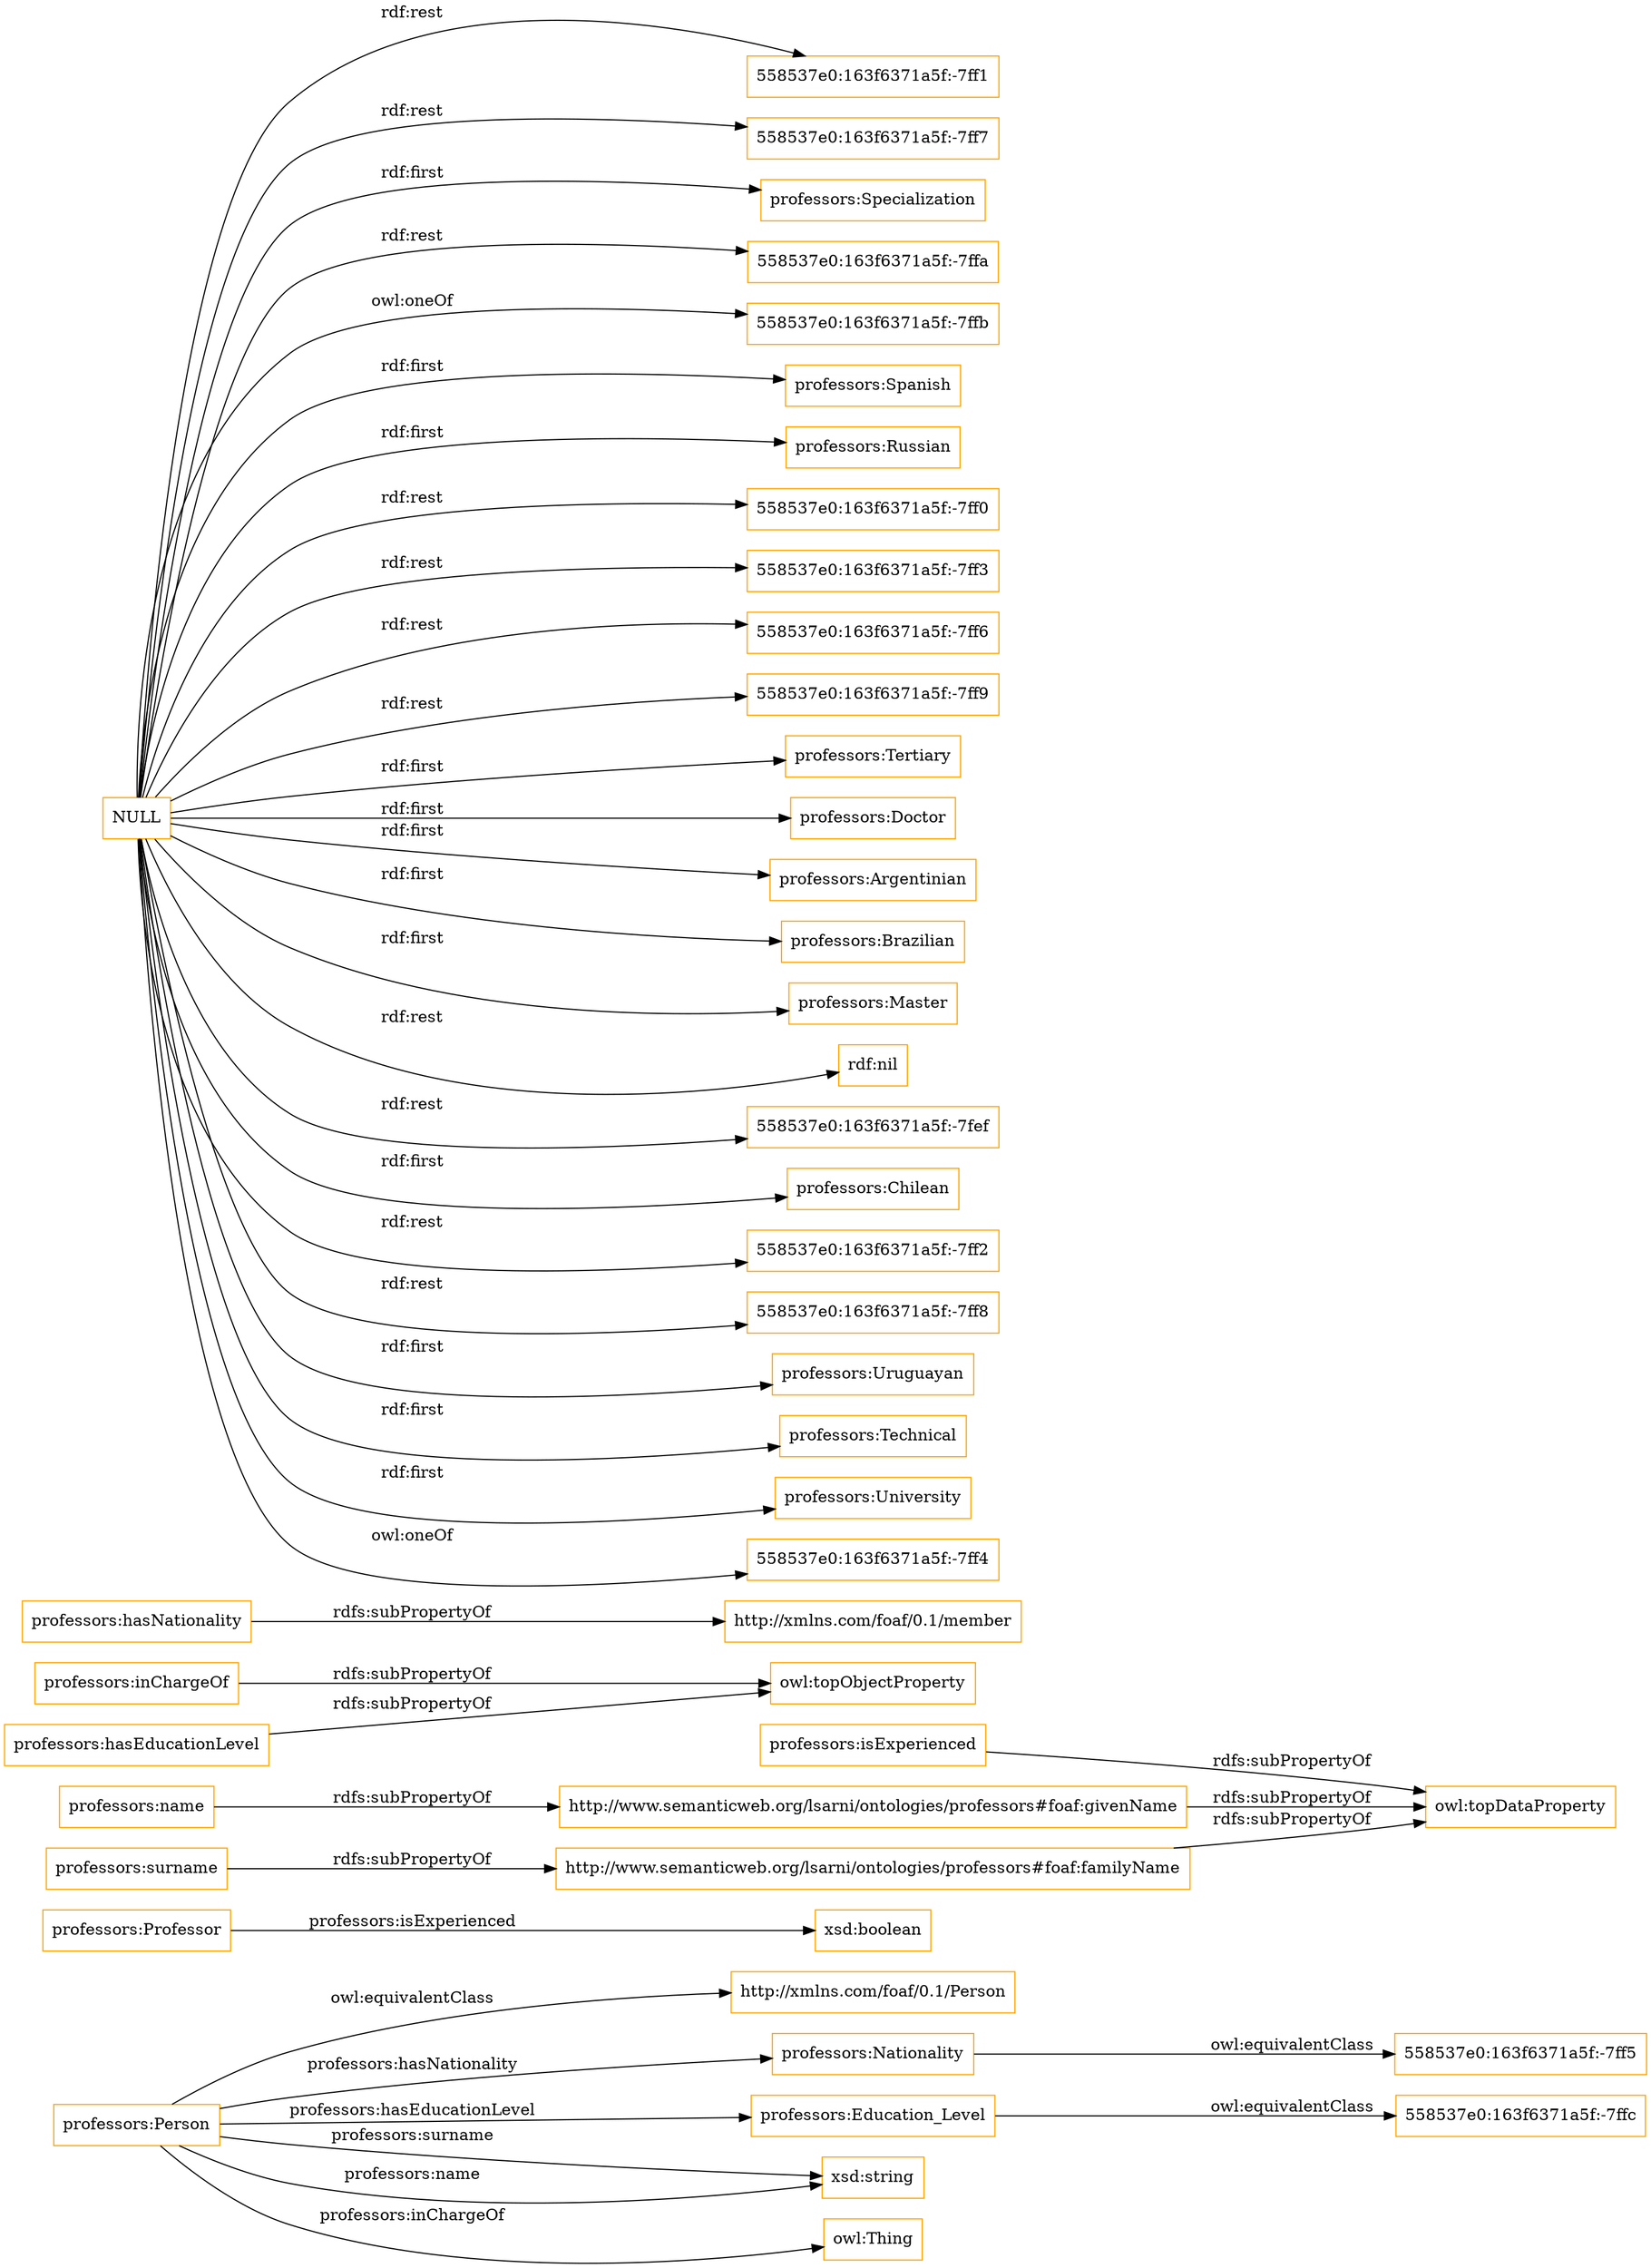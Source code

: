digraph ar2dtool_diagram { 
rankdir=LR;
size="1501"
node [shape = rectangle, color="orange"]; "http://xmlns.com/foaf/0.1/Person" "professors:Professor" "professors:Person" "558537e0:163f6371a5f:-7ff5" "professors:Nationality" "558537e0:163f6371a5f:-7ffc" "professors:Education_Level" ; /*classes style*/
	"http://www.semanticweb.org/lsarni/ontologies/professors#foaf:familyName" -> "owl:topDataProperty" [ label = "rdfs:subPropertyOf" ];
	"professors:inChargeOf" -> "owl:topObjectProperty" [ label = "rdfs:subPropertyOf" ];
	"professors:hasEducationLevel" -> "owl:topObjectProperty" [ label = "rdfs:subPropertyOf" ];
	"professors:surname" -> "http://www.semanticweb.org/lsarni/ontologies/professors#foaf:familyName" [ label = "rdfs:subPropertyOf" ];
	"professors:isExperienced" -> "owl:topDataProperty" [ label = "rdfs:subPropertyOf" ];
	"professors:name" -> "http://www.semanticweb.org/lsarni/ontologies/professors#foaf:givenName" [ label = "rdfs:subPropertyOf" ];
	"professors:hasNationality" -> "http://xmlns.com/foaf/0.1/member" [ label = "rdfs:subPropertyOf" ];
	"professors:Person" -> "http://xmlns.com/foaf/0.1/Person" [ label = "owl:equivalentClass" ];
	"professors:Education_Level" -> "558537e0:163f6371a5f:-7ffc" [ label = "owl:equivalentClass" ];
	"http://www.semanticweb.org/lsarni/ontologies/professors#foaf:givenName" -> "owl:topDataProperty" [ label = "rdfs:subPropertyOf" ];
	"NULL" -> "558537e0:163f6371a5f:-7ff1" [ label = "rdf:rest" ];
	"NULL" -> "558537e0:163f6371a5f:-7ff7" [ label = "rdf:rest" ];
	"NULL" -> "professors:Specialization" [ label = "rdf:first" ];
	"NULL" -> "558537e0:163f6371a5f:-7ffa" [ label = "rdf:rest" ];
	"NULL" -> "558537e0:163f6371a5f:-7ffb" [ label = "owl:oneOf" ];
	"NULL" -> "professors:Spanish" [ label = "rdf:first" ];
	"NULL" -> "professors:Russian" [ label = "rdf:first" ];
	"NULL" -> "558537e0:163f6371a5f:-7ff0" [ label = "rdf:rest" ];
	"NULL" -> "558537e0:163f6371a5f:-7ff3" [ label = "rdf:rest" ];
	"NULL" -> "558537e0:163f6371a5f:-7ff6" [ label = "rdf:rest" ];
	"NULL" -> "558537e0:163f6371a5f:-7ff9" [ label = "rdf:rest" ];
	"NULL" -> "professors:Tertiary" [ label = "rdf:first" ];
	"NULL" -> "professors:Doctor" [ label = "rdf:first" ];
	"NULL" -> "professors:Argentinian" [ label = "rdf:first" ];
	"NULL" -> "professors:Brazilian" [ label = "rdf:first" ];
	"NULL" -> "professors:Master" [ label = "rdf:first" ];
	"NULL" -> "rdf:nil" [ label = "rdf:rest" ];
	"NULL" -> "558537e0:163f6371a5f:-7fef" [ label = "rdf:rest" ];
	"NULL" -> "professors:Chilean" [ label = "rdf:first" ];
	"NULL" -> "558537e0:163f6371a5f:-7ff2" [ label = "rdf:rest" ];
	"NULL" -> "558537e0:163f6371a5f:-7ff8" [ label = "rdf:rest" ];
	"NULL" -> "professors:Uruguayan" [ label = "rdf:first" ];
	"NULL" -> "professors:Technical" [ label = "rdf:first" ];
	"NULL" -> "professors:University" [ label = "rdf:first" ];
	"NULL" -> "558537e0:163f6371a5f:-7ff4" [ label = "owl:oneOf" ];
	"professors:Nationality" -> "558537e0:163f6371a5f:-7ff5" [ label = "owl:equivalentClass" ];
	"professors:Person" -> "xsd:string" [ label = "professors:surname" ];
	"professors:Person" -> "owl:Thing" [ label = "professors:inChargeOf" ];
	"professors:Person" -> "xsd:string" [ label = "professors:name" ];
	"professors:Person" -> "professors:Education_Level" [ label = "professors:hasEducationLevel" ];
	"professors:Professor" -> "xsd:boolean" [ label = "professors:isExperienced" ];
	"professors:Person" -> "professors:Nationality" [ label = "professors:hasNationality" ];

}
